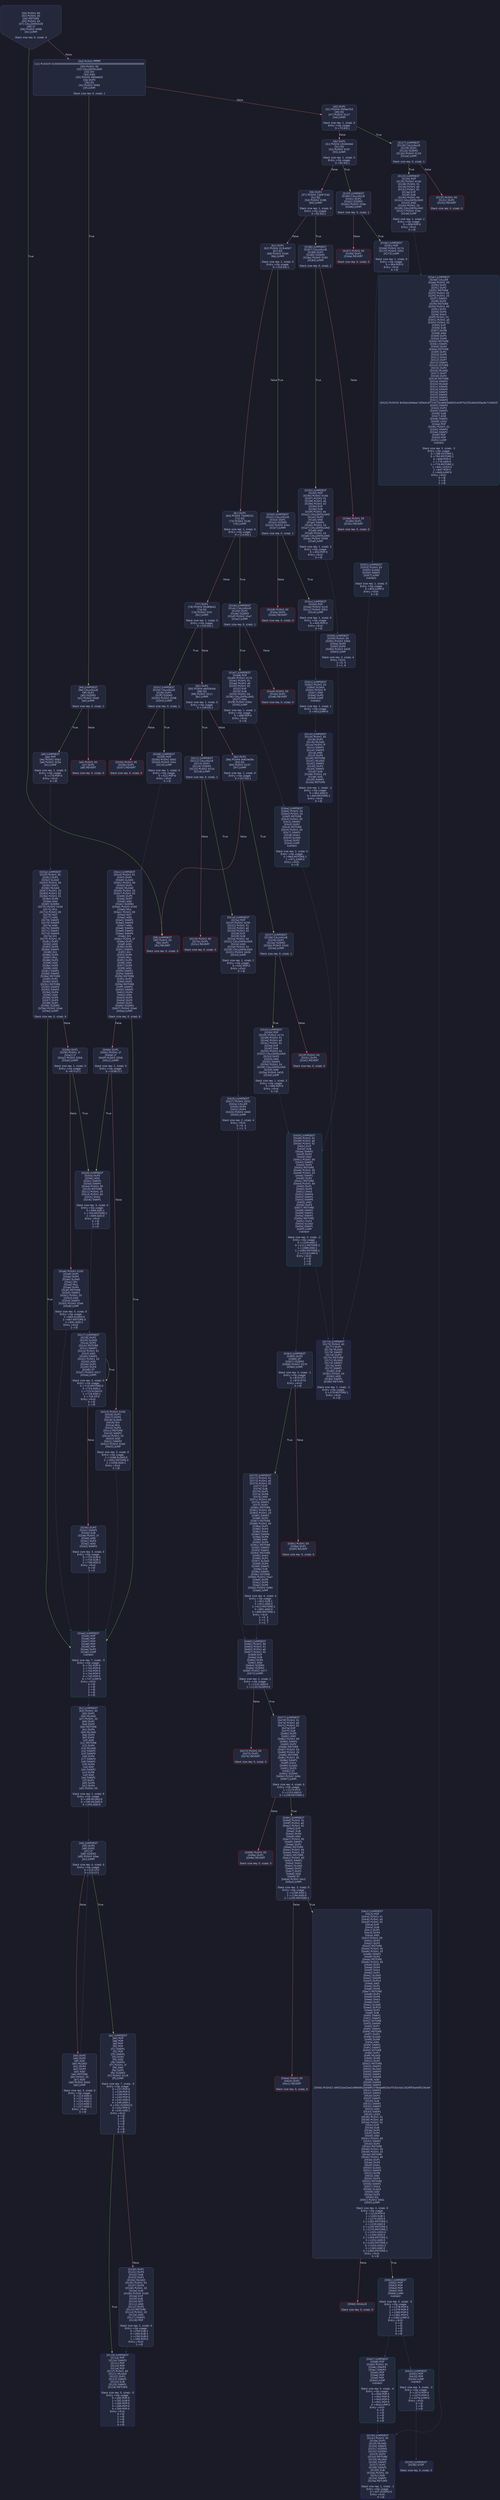 digraph G {
    node [shape=box, style="filled, rounded", color="#565f89", fontcolor="#c0caf5", fontname="Helvetica", fillcolor="#24283b"];
    edge [color="#414868", fontcolor="#c0caf5", fontname="Helvetica"];
    bgcolor="#1a1b26";
    0 [ label = "[00] PUSH1 80
[02] PUSH1 40
[04] MSTORE
[05] PUSH1 04
[07] CALLDATASIZE
[08] LT
[09] PUSH2 0098
[0c] JUMPI

Stack size req: 0, sizeΔ: 0
" shape = invhouse]
    1 [ label = "[0d] PUSH4 ffffffff
[12] PUSH29 0100000000000000000000000000000000000000000000000000000000
[30] PUSH1 00
[32] CALLDATALOAD
[33] DIV
[34] AND
[35] PUSH4 06fdde03
[3a] DUP2
[3b] EQ
[3c] PUSH2 009d
[3f] JUMPI

Stack size req: 0, sizeΔ: 1
"]
    2 [ label = "[40] DUP1
[41] PUSH4 095ea7b3
[46] EQ
[47] PUSH2 0127
[4a] JUMPI

Stack size req: 1, sizeΔ: 0
Entry->Op usage:
	0->70:EQ:1
"]
    3 [ label = "[4b] DUP1
[4c] PUSH4 18160ddd
[51] EQ
[52] PUSH2 015f
[55] JUMPI

Stack size req: 1, sizeΔ: 0
Entry->Op usage:
	0->81:EQ:1
"]
    4 [ label = "[56] DUP1
[57] PUSH4 23b872dd
[5c] EQ
[5d] PUSH2 0186
[60] JUMPI

Stack size req: 1, sizeΔ: 0
Entry->Op usage:
	0->92:EQ:1
"]
    5 [ label = "[61] DUP1
[62] PUSH4 313ce567
[67] EQ
[68] PUSH2 01b0
[6b] JUMPI

Stack size req: 1, sizeΔ: 0
Entry->Op usage:
	0->103:EQ:1
"]
    6 [ label = "[6c] DUP1
[6d] PUSH4 70a08231
[72] EQ
[73] PUSH2 01db
[76] JUMPI

Stack size req: 1, sizeΔ: 0
Entry->Op usage:
	0->114:EQ:1
"]
    7 [ label = "[77] DUP1
[78] PUSH4 95d89b41
[7d] EQ
[7e] PUSH2 01fc
[81] JUMPI

Stack size req: 1, sizeΔ: 0
Entry->Op usage:
	0->125:EQ:1
"]
    8 [ label = "[82] DUP1
[83] PUSH4 a9059cbb
[88] EQ
[89] PUSH2 0211
[8c] JUMPI

Stack size req: 1, sizeΔ: 0
Entry->Op usage:
	0->136:EQ:1
"]
    9 [ label = "[8d] DUP1
[8e] PUSH4 dd62ed3e
[93] EQ
[94] PUSH2 0237
[97] JUMPI

Stack size req: 1, sizeΔ: 0
Entry->Op usage:
	0->147:EQ:1
"]
    10 [ label = "[98] JUMPDEST
[99] PUSH1 00
[9b] DUP1
[9c] REVERT

Stack size req: 0, sizeΔ: 0
" color = "red"]
    11 [ label = "[9d] JUMPDEST
[9e] CALLVALUE
[9f] DUP1
[a0] ISZERO
[a1] PUSH2 00a9
[a4] JUMPI

Stack size req: 0, sizeΔ: 1
"]
    12 [ label = "[a5] PUSH1 00
[a7] DUP1
[a8] REVERT

Stack size req: 0, sizeΔ: 0
" color = "red"]
    13 [ label = "[a9] JUMPDEST
[aa] POP
[ab] PUSH2 00b2
[ae] PUSH2 025e
[b1] JUMP

Stack size req: 1, sizeΔ: 0
Entry->Op usage:
	0->170:POP:0
Entry->Exit:
	0->😵
"]
    14 [ label = "[b2] JUMPDEST
[b3] PUSH1 40
[b5] DUP1
[b6] MLOAD
[b7] PUSH1 20
[b9] DUP1
[ba] DUP3
[bb] MSTORE
[bc] DUP4
[bd] MLOAD
[be] DUP2
[bf] DUP4
[c0] ADD
[c1] MSTORE
[c2] DUP4
[c3] MLOAD
[c4] SWAP2
[c5] SWAP3
[c6] DUP4
[c7] SWAP3
[c8] SWAP1
[c9] DUP4
[ca] ADD
[cb] SWAP2
[cc] DUP6
[cd] ADD
[ce] SWAP1
[cf] DUP1
[d0] DUP4
[d1] DUP4
[d2] PUSH1 00

Stack size req: 1, sizeΔ: 9
Entry->Op usage:
	0->189:MLOAD:0
	0->195:MLOAD:0
	0->205:ADD:0
"]
    15 [ label = "[d4] JUMPDEST
[d5] DUP4
[d6] DUP2
[d7] LT
[d8] ISZERO
[d9] PUSH2 00ec
[dc] JUMPI

Stack size req: 4, sizeΔ: 0
Entry->Op usage:
	0->215:LT:0
	3->215:LT:1
"]
    16 [ label = "[dd] DUP2
[de] DUP2
[df] ADD
[e0] MLOAD
[e1] DUP4
[e2] DUP3
[e3] ADD
[e4] MSTORE
[e5] PUSH1 20
[e7] ADD
[e8] PUSH2 00d4
[eb] JUMP

Stack size req: 3, sizeΔ: 0
Entry->Op usage:
	0->223:ADD:0
	0->227:ADD:0
	0->231:ADD:1
	1->223:ADD:1
	2->227:ADD:1
Entry->Exit:
	0->😵
"]
    17 [ label = "[ec] JUMPDEST
[ed] POP
[ee] POP
[ef] POP
[f0] POP
[f1] SWAP1
[f2] POP
[f3] SWAP1
[f4] DUP2
[f5] ADD
[f6] SWAP1
[f7] PUSH1 1f
[f9] AND
[fa] DUP1
[fb] ISZERO
[fc] PUSH2 0119
[ff] JUMPI

Stack size req: 7, sizeΔ: -5
Entry->Op usage:
	0->237:POP:0
	1->238:POP:0
	2->239:POP:0
	3->240:POP:0
	4->245:ADD:0
	4->249:AND:1
	4->251:ISZERO:0
	5->242:POP:0
	6->245:ADD:1
Entry->Exit:
	0->😵
	1->😵
	2->😵
	3->😵
	4->0
	5->😵
	6->😵
"]
    18 [ label = "[0100] DUP1
[0101] DUP3
[0102] SUB
[0103] DUP1
[0104] MLOAD
[0105] PUSH1 01
[0107] DUP4
[0108] PUSH1 20
[010a] SUB
[010b] PUSH2 0100
[010e] EXP
[010f] SUB
[0110] NOT
[0111] AND
[0112] DUP2
[0113] MSTORE
[0114] PUSH1 20
[0116] ADD
[0117] SWAP2
[0118] POP

Stack size req: 2, sizeΔ: 0
Entry->Op usage:
	0->258:SUB:1
	0->266:SUB:1
	1->258:SUB:0
	1->280:POP:0
Entry->Exit:
	1->😵
"]
    19 [ label = "[0119] JUMPDEST
[011a] POP
[011b] SWAP3
[011c] POP
[011d] POP
[011e] POP
[011f] PUSH1 40
[0121] MLOAD
[0122] DUP1
[0123] SWAP2
[0124] SUB
[0125] SWAP1
[0126] RETURN

Stack size req: 5, sizeΔ: -5
Entry->Op usage:
	0->282:POP:0
	1->292:SUB:0
	2->285:POP:0
	3->286:POP:0
	4->284:POP:0
Entry->Exit:
	0->😵
	1->😵
	2->😵
	3->😵
	4->😵
" color = "darkblue"]
    20 [ label = "[0127] JUMPDEST
[0128] CALLVALUE
[0129] DUP1
[012a] ISZERO
[012b] PUSH2 0133
[012e] JUMPI

Stack size req: 0, sizeΔ: 1
"]
    21 [ label = "[012f] PUSH1 00
[0131] DUP1
[0132] REVERT

Stack size req: 0, sizeΔ: 0
" color = "red"]
    22 [ label = "[0133] JUMPDEST
[0134] POP
[0135] PUSH2 014b
[0138] PUSH1 01
[013a] PUSH1 a0
[013c] PUSH1 02
[013e] EXP
[013f] SUB
[0140] PUSH1 04
[0142] CALLDATALOAD
[0143] AND
[0144] PUSH1 24
[0146] CALLDATALOAD
[0147] PUSH2 02ec
[014a] JUMP

Stack size req: 1, sizeΔ: 2
Entry->Op usage:
	0->308:POP:0
Entry->Exit:
	0->😵
"]
    23 [ label = "[014b] JUMPDEST
[014c] PUSH1 40
[014e] DUP1
[014f] MLOAD
[0150] SWAP2
[0151] ISZERO
[0152] ISZERO
[0153] DUP3
[0154] MSTORE
[0155] MLOAD
[0156] SWAP1
[0157] DUP2
[0158] SWAP1
[0159] SUB
[015a] PUSH1 20
[015c] ADD
[015d] SWAP1
[015e] RETURN

Stack size req: 1, sizeΔ: -1
Entry->Op usage:
	0->337:ISZERO:0
Entry->Exit:
	0->😵
" color = "darkblue"]
    24 [ label = "[015f] JUMPDEST
[0160] CALLVALUE
[0161] DUP1
[0162] ISZERO
[0163] PUSH2 016b
[0166] JUMPI

Stack size req: 0, sizeΔ: 1
"]
    25 [ label = "[0167] PUSH1 00
[0169] DUP1
[016a] REVERT

Stack size req: 0, sizeΔ: 0
" color = "red"]
    26 [ label = "[016b] JUMPDEST
[016c] POP
[016d] PUSH2 0174
[0170] PUSH2 0352
[0173] JUMP

Stack size req: 1, sizeΔ: 0
Entry->Op usage:
	0->364:POP:0
Entry->Exit:
	0->😵
"]
    27 [ label = "[0174] JUMPDEST
[0175] PUSH1 40
[0177] DUP1
[0178] MLOAD
[0179] SWAP2
[017a] DUP3
[017b] MSTORE
[017c] MLOAD
[017d] SWAP1
[017e] DUP2
[017f] SWAP1
[0180] SUB
[0181] PUSH1 20
[0183] ADD
[0184] SWAP1
[0185] RETURN

Stack size req: 1, sizeΔ: -1
Entry->Op usage:
	0->379:MSTORE:1
Entry->Exit:
	0->😵
" color = "darkblue"]
    28 [ label = "[0186] JUMPDEST
[0187] CALLVALUE
[0188] DUP1
[0189] ISZERO
[018a] PUSH2 0192
[018d] JUMPI

Stack size req: 0, sizeΔ: 1
"]
    29 [ label = "[018e] PUSH1 00
[0190] DUP1
[0191] REVERT

Stack size req: 0, sizeΔ: 0
" color = "red"]
    30 [ label = "[0192] JUMPDEST
[0193] POP
[0194] PUSH2 014b
[0197] PUSH1 01
[0199] PUSH1 a0
[019b] PUSH1 02
[019d] EXP
[019e] SUB
[019f] PUSH1 04
[01a1] CALLDATALOAD
[01a2] DUP2
[01a3] AND
[01a4] SWAP1
[01a5] PUSH1 24
[01a7] CALLDATALOAD
[01a8] AND
[01a9] PUSH1 44
[01ab] CALLDATALOAD
[01ac] PUSH2 0358
[01af] JUMP

Stack size req: 1, sizeΔ: 3
Entry->Op usage:
	0->403:POP:0
Entry->Exit:
	0->😵
"]
    31 [ label = "[01b0] JUMPDEST
[01b1] CALLVALUE
[01b2] DUP1
[01b3] ISZERO
[01b4] PUSH2 01bc
[01b7] JUMPI

Stack size req: 0, sizeΔ: 1
"]
    32 [ label = "[01b8] PUSH1 00
[01ba] DUP1
[01bb] REVERT

Stack size req: 0, sizeΔ: 0
" color = "red"]
    33 [ label = "[01bc] JUMPDEST
[01bd] POP
[01be] PUSH2 01c5
[01c1] PUSH2 03b1
[01c4] JUMP

Stack size req: 1, sizeΔ: 0
Entry->Op usage:
	0->445:POP:0
Entry->Exit:
	0->😵
"]
    34 [ label = "[01c5] JUMPDEST
[01c6] PUSH1 40
[01c8] DUP1
[01c9] MLOAD
[01ca] PUSH1 ff
[01cc] SWAP1
[01cd] SWAP3
[01ce] AND
[01cf] DUP3
[01d0] MSTORE
[01d1] MLOAD
[01d2] SWAP1
[01d3] DUP2
[01d4] SWAP1
[01d5] SUB
[01d6] PUSH1 20
[01d8] ADD
[01d9] SWAP1
[01da] RETURN

Stack size req: 1, sizeΔ: -1
Entry->Op usage:
	0->462:AND:0
	0->464:MSTORE:1
Entry->Exit:
	0->😵
" color = "darkblue"]
    35 [ label = "[01db] JUMPDEST
[01dc] CALLVALUE
[01dd] DUP1
[01de] ISZERO
[01df] PUSH2 01e7
[01e2] JUMPI

Stack size req: 0, sizeΔ: 1
"]
    36 [ label = "[01e3] PUSH1 00
[01e5] DUP1
[01e6] REVERT

Stack size req: 0, sizeΔ: 0
" color = "red"]
    37 [ label = "[01e7] JUMPDEST
[01e8] POP
[01e9] PUSH2 0174
[01ec] PUSH1 01
[01ee] PUSH1 a0
[01f0] PUSH1 02
[01f2] EXP
[01f3] SUB
[01f4] PUSH1 04
[01f6] CALLDATALOAD
[01f7] AND
[01f8] PUSH2 03ba
[01fb] JUMP

Stack size req: 1, sizeΔ: 1
Entry->Op usage:
	0->488:POP:0
Entry->Exit:
	0->😵
"]
    38 [ label = "[01fc] JUMPDEST
[01fd] CALLVALUE
[01fe] DUP1
[01ff] ISZERO
[0200] PUSH2 0208
[0203] JUMPI

Stack size req: 0, sizeΔ: 1
"]
    39 [ label = "[0204] PUSH1 00
[0206] DUP1
[0207] REVERT

Stack size req: 0, sizeΔ: 0
" color = "red"]
    40 [ label = "[0208] JUMPDEST
[0209] POP
[020a] PUSH2 00b2
[020d] PUSH2 03cc
[0210] JUMP

Stack size req: 1, sizeΔ: 0
Entry->Op usage:
	0->521:POP:0
Entry->Exit:
	0->😵
"]
    41 [ label = "[0211] JUMPDEST
[0212] CALLVALUE
[0213] DUP1
[0214] ISZERO
[0215] PUSH2 021d
[0218] JUMPI

Stack size req: 0, sizeΔ: 1
"]
    42 [ label = "[0219] PUSH1 00
[021b] DUP1
[021c] REVERT

Stack size req: 0, sizeΔ: 0
" color = "red"]
    43 [ label = "[021d] JUMPDEST
[021e] POP
[021f] PUSH2 0235
[0222] PUSH1 01
[0224] PUSH1 a0
[0226] PUSH1 02
[0228] EXP
[0229] SUB
[022a] PUSH1 04
[022c] CALLDATALOAD
[022d] AND
[022e] PUSH1 24
[0230] CALLDATALOAD
[0231] PUSH2 0426
[0234] JUMP

Stack size req: 1, sizeΔ: 2
Entry->Op usage:
	0->542:POP:0
Entry->Exit:
	0->😵
"]
    44 [ label = "[0235] JUMPDEST
[0236] STOP

Stack size req: 0, sizeΔ: 0
" color = "darkblue"]
    45 [ label = "[0237] JUMPDEST
[0238] CALLVALUE
[0239] DUP1
[023a] ISZERO
[023b] PUSH2 0243
[023e] JUMPI

Stack size req: 0, sizeΔ: 1
"]
    46 [ label = "[023f] PUSH1 00
[0241] DUP1
[0242] REVERT

Stack size req: 0, sizeΔ: 0
" color = "red"]
    47 [ label = "[0243] JUMPDEST
[0244] POP
[0245] PUSH2 0174
[0248] PUSH1 01
[024a] PUSH1 a0
[024c] PUSH1 02
[024e] EXP
[024f] SUB
[0250] PUSH1 04
[0252] CALLDATALOAD
[0253] DUP2
[0254] AND
[0255] SWAP1
[0256] PUSH1 24
[0258] CALLDATALOAD
[0259] AND
[025a] PUSH2 0435
[025d] JUMP

Stack size req: 1, sizeΔ: 2
Entry->Op usage:
	0->580:POP:0
Entry->Exit:
	0->😵
"]
    48 [ label = "[025e] JUMPDEST
[025f] PUSH1 00
[0261] DUP1
[0262] SLOAD
[0263] PUSH1 40
[0265] DUP1
[0266] MLOAD
[0267] PUSH1 20
[0269] PUSH1 02
[026b] PUSH1 01
[026d] DUP6
[026e] AND
[026f] ISZERO
[0270] PUSH2 0100
[0273] MUL
[0274] PUSH1 00
[0276] NOT
[0277] ADD
[0278] SWAP1
[0279] SWAP5
[027a] AND
[027b] SWAP4
[027c] SWAP1
[027d] SWAP4
[027e] DIV
[027f] PUSH1 1f
[0281] DUP2
[0282] ADD
[0283] DUP5
[0284] SWAP1
[0285] DIV
[0286] DUP5
[0287] MUL
[0288] DUP3
[0289] ADD
[028a] DUP5
[028b] ADD
[028c] SWAP1
[028d] SWAP3
[028e] MSTORE
[028f] DUP2
[0290] DUP2
[0291] MSTORE
[0292] SWAP3
[0293] SWAP2
[0294] DUP4
[0295] ADD
[0296] DUP3
[0297] DUP3
[0298] DUP1
[0299] ISZERO
[029a] PUSH2 02e4
[029d] JUMPI

Stack size req: 0, sizeΔ: 6
"]
    49 [ label = "[029e] DUP1
[029f] PUSH1 1f
[02a1] LT
[02a2] PUSH2 02b9
[02a5] JUMPI

Stack size req: 1, sizeΔ: 0
Entry->Op usage:
	0->673:LT:1
"]
    50 [ label = "[02a6] PUSH2 0100
[02a9] DUP1
[02aa] DUP4
[02ab] SLOAD
[02ac] DIV
[02ad] MUL
[02ae] DUP4
[02af] MSTORE
[02b0] SWAP2
[02b1] PUSH1 20
[02b3] ADD
[02b4] SWAP2
[02b5] PUSH2 02e4
[02b8] JUMP

Stack size req: 3, sizeΔ: 0
Entry->Op usage:
	1->683:SLOAD:0
	2->687:MSTORE:0
	2->691:ADD:1
Entry->Exit:
	2->😵
"]
    51 [ label = "[02b9] JUMPDEST
[02ba] DUP3
[02bb] ADD
[02bc] SWAP2
[02bd] SWAP1
[02be] PUSH1 00
[02c0] MSTORE
[02c1] PUSH1 20
[02c3] PUSH1 00
[02c5] SHA3
[02c6] SWAP1

Stack size req: 3, sizeΔ: 0
Entry->Op usage:
	0->699:ADD:1
	1->704:MSTORE:1
	2->699:ADD:0
Entry->Exit:
	0->😵
	1->😵
	2->0
"]
    52 [ label = "[02c7] JUMPDEST
[02c8] DUP2
[02c9] SLOAD
[02ca] DUP2
[02cb] MSTORE
[02cc] SWAP1
[02cd] PUSH1 01
[02cf] ADD
[02d0] SWAP1
[02d1] PUSH1 20
[02d3] ADD
[02d4] DUP1
[02d5] DUP4
[02d6] GT
[02d7] PUSH2 02c7
[02da] JUMPI

Stack size req: 3, sizeΔ: 0
Entry->Op usage:
	0->715:MSTORE:0
	0->723:ADD:1
	1->713:SLOAD:0
	1->719:ADD:1
	2->726:GT:0
Entry->Exit:
	0->😵
	1->😵
"]
    53 [ label = "[02db] DUP3
[02dc] SWAP1
[02dd] SUB
[02de] PUSH1 1f
[02e0] AND
[02e1] DUP3
[02e2] ADD
[02e3] SWAP2

Stack size req: 3, sizeΔ: 0
Entry->Op usage:
	0->733:SUB:0
	2->733:SUB:1
	2->738:ADD:0
Entry->Exit:
	0->😵
	2->0
"]
    54 [ label = "[02e4] JUMPDEST
[02e5] POP
[02e6] POP
[02e7] POP
[02e8] POP
[02e9] POP
[02ea] DUP2
[02eb] JUMP
Indirect!

Stack size req: 7, sizeΔ: -5
Entry->Op usage:
	0->741:POP:0
	1->742:POP:0
	2->743:POP:0
	3->744:POP:0
	4->745:POP:0
	6->747:JUMP:0
Entry->Exit:
	0->😵
	1->😵
	2->😵
	3->😵
	4->😵
" color = "teal"]
    55 [ label = "[02ec] JUMPDEST
[02ed] CALLER
[02ee] PUSH1 00
[02f0] DUP2
[02f1] DUP2
[02f2] MSTORE
[02f3] PUSH1 05
[02f5] PUSH1 20
[02f7] SWAP1
[02f8] DUP2
[02f9] MSTORE
[02fa] PUSH1 40
[02fc] DUP1
[02fd] DUP4
[02fe] SHA3
[02ff] PUSH1 01
[0301] PUSH1 a0
[0303] PUSH1 02
[0305] EXP
[0306] SUB
[0307] DUP8
[0308] AND
[0309] DUP1
[030a] DUP6
[030b] MSTORE
[030c] SWAP1
[030d] DUP4
[030e] MSTORE
[030f] DUP2
[0310] DUP5
[0311] SHA3
[0312] DUP7
[0313] SWAP1
[0314] SSTORE
[0315] DUP2
[0316] MLOAD
[0317] DUP7
[0318] DUP2
[0319] MSTORE
[031a] SWAP2
[031b] MLOAD
[031c] SWAP4
[031d] SWAP5
[031e] SWAP1
[031f] SWAP4
[0320] SWAP1
[0321] SWAP3
[0322] PUSH32 8c5be1e5ebec7d5bd14f71427d1e84f3dd0314c0f7b2291e5b200ac8c7c3b925
[0343] SWAP3
[0344] DUP3
[0345] SWAP1
[0346] SUB
[0347] ADD
[0348] SWAP1
[0349] LOG3
[034a] POP
[034b] PUSH1 01
[034d] SWAP3
[034e] SWAP2
[034f] POP
[0350] POP
[0351] JUMP
Indirect!

Stack size req: 3, sizeΔ: -2
Entry->Op usage:
	0->788:SSTORE:1
	0->793:MSTORE:1
	0->848:POP:0
	1->776:AND:0
	1->779:MSTORE:1
	1->841:LOG3:4
	1->847:POP:0
	2->849:JUMP:0
Entry->Exit:
	0->😵
	1->😵
	2->😵
" color = "teal"]
    56 [ label = "[0352] JUMPDEST
[0353] PUSH1 03
[0355] SLOAD
[0356] SWAP1
[0357] JUMP
Indirect!

Stack size req: 1, sizeΔ: 0
Entry->Op usage:
	0->855:JUMP:0
Entry->Exit:
	0->😵
" color = "teal"]
    57 [ label = "[0358] JUMPDEST
[0359] PUSH1 00
[035b] PUSH2 0364
[035e] DUP5
[035f] DUP5
[0360] PUSH2 0435
[0363] JUMP

Stack size req: 3, sizeΔ: 4
Entry->Exit:
	1->0, 5
	2->1, 6
"]
    58 [ label = "[0364] JUMPDEST
[0365] DUP3
[0366] GT
[0367] ISZERO
[0368] PUSH2 0370
[036b] JUMPI

Stack size req: 3, sizeΔ: -1
Entry->Op usage:
	0->870:GT:1
	2->870:GT:0
Entry->Exit:
	0->😵
"]
    59 [ label = "[036c] PUSH1 00
[036e] DUP1
[036f] REVERT

Stack size req: 0, sizeΔ: 0
" color = "red"]
    60 [ label = "[0370] JUMPDEST
[0371] PUSH1 01
[0373] PUSH1 a0
[0375] PUSH1 02
[0377] EXP
[0378] SUB
[0379] DUP1
[037a] DUP6
[037b] AND
[037c] PUSH1 00
[037e] SWAP1
[037f] DUP2
[0380] MSTORE
[0381] PUSH1 05
[0383] PUSH1 20
[0385] SWAP1
[0386] DUP2
[0387] MSTORE
[0388] PUSH1 40
[038a] DUP1
[038b] DUP4
[038c] SHA3
[038d] SWAP4
[038e] DUP8
[038f] AND
[0390] DUP4
[0391] MSTORE
[0392] SWAP3
[0393] SWAP1
[0394] MSTORE
[0395] SHA3
[0396] DUP1
[0397] SLOAD
[0398] DUP4
[0399] SWAP1
[039a] SUB
[039b] SWAP1
[039c] SSTORE
[039d] PUSH2 03a7
[03a0] DUP5
[03a1] DUP5
[03a2] DUP5
[03a3] PUSH2 0460
[03a6] JUMP

Stack size req: 4, sizeΔ: 4
Entry->Op usage:
	1->922:SUB:1
	2->911:AND:0
	2->913:MSTORE:1
	3->891:AND:0
	3->896:MSTORE:1
Entry->Exit:
	1->0, 5
	2->1, 6
	3->2, 7
"]
    61 [ label = "[03a7] JUMPDEST
[03a8] POP
[03a9] PUSH1 01
[03ab] SWAP4
[03ac] SWAP3
[03ad] POP
[03ae] POP
[03af] POP
[03b0] JUMP
Indirect!

Stack size req: 5, sizeΔ: -4
Entry->Op usage:
	0->936:POP:0
	1->942:POP:0
	2->943:POP:0
	3->941:POP:0
	4->944:JUMP:0
Entry->Exit:
	0->😵
	1->😵
	2->😵
	3->😵
	4->😵
" color = "teal"]
    62 [ label = "[03b1] JUMPDEST
[03b2] PUSH1 02
[03b4] SLOAD
[03b5] PUSH1 ff
[03b7] AND
[03b8] DUP2
[03b9] JUMP
Indirect!

Stack size req: 1, sizeΔ: 1
Entry->Op usage:
	0->953:JUMP:0
" color = "teal"]
    63 [ label = "[03ba] JUMPDEST
[03bb] PUSH1 04
[03bd] PUSH1 20
[03bf] MSTORE
[03c0] PUSH1 00
[03c2] SWAP1
[03c3] DUP2
[03c4] MSTORE
[03c5] PUSH1 40
[03c7] SWAP1
[03c8] SHA3
[03c9] SLOAD
[03ca] DUP2
[03cb] JUMP
Indirect!

Stack size req: 2, sizeΔ: 0
Entry->Op usage:
	0->964:MSTORE:1
	1->971:JUMP:0
Entry->Exit:
	0->😵
" color = "teal"]
    64 [ label = "[03cc] JUMPDEST
[03cd] PUSH1 01
[03cf] DUP1
[03d0] SLOAD
[03d1] PUSH1 40
[03d3] DUP1
[03d4] MLOAD
[03d5] PUSH1 20
[03d7] PUSH1 02
[03d9] DUP5
[03da] DUP7
[03db] AND
[03dc] ISZERO
[03dd] PUSH2 0100
[03e0] MUL
[03e1] PUSH1 00
[03e3] NOT
[03e4] ADD
[03e5] SWAP1
[03e6] SWAP5
[03e7] AND
[03e8] SWAP4
[03e9] SWAP1
[03ea] SWAP4
[03eb] DIV
[03ec] PUSH1 1f
[03ee] DUP2
[03ef] ADD
[03f0] DUP5
[03f1] SWAP1
[03f2] DIV
[03f3] DUP5
[03f4] MUL
[03f5] DUP3
[03f6] ADD
[03f7] DUP5
[03f8] ADD
[03f9] SWAP1
[03fa] SWAP3
[03fb] MSTORE
[03fc] DUP2
[03fd] DUP2
[03fe] MSTORE
[03ff] SWAP3
[0400] SWAP2
[0401] DUP4
[0402] ADD
[0403] DUP3
[0404] DUP3
[0405] DUP1
[0406] ISZERO
[0407] PUSH2 02e4
[040a] JUMPI

Stack size req: 0, sizeΔ: 6
"]
    65 [ label = "[040b] DUP1
[040c] PUSH1 1f
[040e] LT
[040f] PUSH2 02b9
[0412] JUMPI

Stack size req: 1, sizeΔ: 0
Entry->Op usage:
	0->1038:LT:1
"]
    66 [ label = "[0413] PUSH2 0100
[0416] DUP1
[0417] DUP4
[0418] SLOAD
[0419] DIV
[041a] MUL
[041b] DUP4
[041c] MSTORE
[041d] SWAP2
[041e] PUSH1 20
[0420] ADD
[0421] SWAP2
[0422] PUSH2 02e4
[0425] JUMP

Stack size req: 3, sizeΔ: 0
Entry->Op usage:
	1->1048:SLOAD:0
	2->1052:MSTORE:0
	2->1056:ADD:1
Entry->Exit:
	2->😵
"]
    67 [ label = "[0426] JUMPDEST
[0427] PUSH2 0431
[042a] CALLER
[042b] DUP4
[042c] DUP4
[042d] PUSH2 0460
[0430] JUMP

Stack size req: 2, sizeΔ: 4
Entry->Exit:
	0->0, 4
	1->1, 5
"]
    68 [ label = "[0431] JUMPDEST
[0432] POP
[0433] POP
[0434] JUMP
Indirect!

Stack size req: 3, sizeΔ: -3
Entry->Op usage:
	0->1074:POP:0
	1->1075:POP:0
	2->1076:JUMP:0
Entry->Exit:
	0->😵
	1->😵
	2->😵
" color = "teal"]
    69 [ label = "[0435] JUMPDEST
[0436] PUSH1 01
[0438] PUSH1 a0
[043a] PUSH1 02
[043c] EXP
[043d] SUB
[043e] SWAP2
[043f] DUP3
[0440] AND
[0441] PUSH1 00
[0443] SWAP1
[0444] DUP2
[0445] MSTORE
[0446] PUSH1 05
[0448] PUSH1 20
[044a] SWAP1
[044b] DUP2
[044c] MSTORE
[044d] PUSH1 40
[044f] DUP1
[0450] DUP4
[0451] SHA3
[0452] SWAP4
[0453] SWAP1
[0454] SWAP5
[0455] AND
[0456] DUP3
[0457] MSTORE
[0458] SWAP2
[0459] SWAP1
[045a] SWAP2
[045b] MSTORE
[045c] SHA3
[045d] SLOAD
[045e] SWAP1
[045f] JUMP
Indirect!

Stack size req: 3, sizeΔ: -2
Entry->Op usage:
	0->1109:AND:1
	0->1111:MSTORE:1
	1->1088:AND:1
	1->1093:MSTORE:1
	2->1119:JUMP:0
Entry->Exit:
	0->😵
	1->😵
	2->😵
" color = "teal"]
    70 [ label = "[0460] JUMPDEST
[0461] PUSH1 00
[0463] PUSH1 01
[0465] PUSH1 a0
[0467] PUSH1 02
[0469] EXP
[046a] SUB
[046b] DUP4
[046c] AND
[046d] ISZERO
[046e] ISZERO
[046f] PUSH2 0477
[0472] JUMPI

Stack size req: 2, sizeΔ: 1
Entry->Op usage:
	1->1132:AND:0
	1->1133:ISZERO:0
"]
    71 [ label = "[0473] PUSH1 00
[0475] DUP1
[0476] REVERT

Stack size req: 0, sizeΔ: 0
" color = "red"]
    72 [ label = "[0477] JUMPDEST
[0478] PUSH1 01
[047a] PUSH1 a0
[047c] PUSH1 02
[047e] EXP
[047f] SUB
[0480] DUP5
[0481] AND
[0482] PUSH1 00
[0484] SWAP1
[0485] DUP2
[0486] MSTORE
[0487] PUSH1 04
[0489] PUSH1 20
[048b] MSTORE
[048c] PUSH1 40
[048e] SWAP1
[048f] SHA3
[0490] SLOAD
[0491] DUP3
[0492] GT
[0493] ISZERO
[0494] PUSH2 049c
[0497] JUMPI

Stack size req: 4, sizeΔ: 0
Entry->Op usage:
	1->1170:GT:0
	3->1153:AND:0
	3->1158:MSTORE:1
"]
    73 [ label = "[0498] PUSH1 00
[049a] DUP1
[049b] REVERT

Stack size req: 0, sizeΔ: 0
" color = "red"]
    74 [ label = "[049c] JUMPDEST
[049d] PUSH1 01
[049f] PUSH1 a0
[04a1] PUSH1 02
[04a3] EXP
[04a4] SUB
[04a5] DUP4
[04a6] AND
[04a7] PUSH1 00
[04a9] SWAP1
[04aa] DUP2
[04ab] MSTORE
[04ac] PUSH1 04
[04ae] PUSH1 20
[04b0] MSTORE
[04b1] PUSH1 40
[04b3] SWAP1
[04b4] SHA3
[04b5] SLOAD
[04b6] DUP3
[04b7] DUP2
[04b8] ADD
[04b9] GT
[04ba] PUSH2 04c2
[04bd] JUMPI

Stack size req: 3, sizeΔ: 0
Entry->Op usage:
	1->1208:ADD:1
	2->1190:AND:0
	2->1195:MSTORE:1
"]
    75 [ label = "[04be] PUSH1 00
[04c0] DUP1
[04c1] REVERT

Stack size req: 0, sizeΔ: 0
" color = "red"]
    76 [ label = "[04c2] JUMPDEST
[04c3] POP
[04c4] PUSH1 01
[04c6] PUSH1 a0
[04c8] PUSH1 02
[04ca] EXP
[04cb] SUB
[04cc] DUP1
[04cd] DUP4
[04ce] AND
[04cf] PUSH1 00
[04d1] DUP2
[04d2] DUP2
[04d3] MSTORE
[04d4] PUSH1 04
[04d6] PUSH1 20
[04d8] SWAP1
[04d9] DUP2
[04da] MSTORE
[04db] PUSH1 40
[04dd] DUP1
[04de] DUP4
[04df] SHA3
[04e0] DUP1
[04e1] SLOAD
[04e2] SWAP6
[04e3] DUP10
[04e4] AND
[04e5] DUP1
[04e6] DUP6
[04e7] MSTORE
[04e8] DUP3
[04e9] DUP6
[04ea] SHA3
[04eb] DUP1
[04ec] SLOAD
[04ed] DUP10
[04ee] DUP2
[04ef] SUB
[04f0] SWAP1
[04f1] SWAP2
[04f2] SSTORE
[04f3] SWAP5
[04f4] DUP7
[04f5] SWAP1
[04f6] MSTORE
[04f7] DUP2
[04f8] SLOAD
[04f9] DUP9
[04fa] ADD
[04fb] SWAP1
[04fc] SWAP2
[04fd] SSTORE
[04fe] DUP2
[04ff] MLOAD
[0500] DUP8
[0501] DUP2
[0502] MSTORE
[0503] SWAP2
[0504] MLOAD
[0505] SWAP4
[0506] SWAP1
[0507] SWAP6
[0508] ADD
[0509] SWAP5
[050a] SWAP3
[050b] PUSH32 ddf252ad1be2c89b69c2b068fc378daa952ba7f163c4a11628f55a4df523b3ef
[052c] SWAP3
[052d] SWAP2
[052e] DUP2
[052f] SWAP1
[0530] SUB
[0531] SWAP1
[0532] SWAP2
[0533] ADD
[0534] SWAP1
[0535] LOG3
[0536] PUSH1 01
[0538] PUSH1 a0
[053a] PUSH1 02
[053c] EXP
[053d] SUB
[053e] DUP1
[053f] DUP5
[0540] AND
[0541] PUSH1 00
[0543] SWAP1
[0544] DUP2
[0545] MSTORE
[0546] PUSH1 04
[0548] PUSH1 20
[054a] MSTORE
[054b] PUSH1 40
[054d] DUP1
[054e] DUP3
[054f] SHA3
[0550] SLOAD
[0551] SWAP3
[0552] DUP8
[0553] AND
[0554] DUP3
[0555] MSTORE
[0556] SWAP1
[0557] SHA3
[0558] SLOAD
[0559] ADD
[055a] DUP2
[055b] EQ
[055c] PUSH2 0561
[055f] JUMPI

Stack size req: 4, sizeΔ: 0
Entry->Op usage:
	0->1219:POP:0
	1->1263:SUB:1
	1->1274:ADD:0
	1->1282:MSTORE:1
	2->1230:AND:0
	2->1235:MSTORE:1
	2->1270:MSTORE:1
	2->1333:LOG3:4
	2->1344:AND:0
	2->1349:MSTORE:1
	3->1252:AND:0
	3->1255:MSTORE:1
	3->1333:LOG3:3
	3->1363:AND:0
	3->1365:MSTORE:1
Entry->Exit:
	0->😵
"]
    77 [ label = "[0560] INVALID

Stack size req: 0, sizeΔ: 0
" color = "red"]
    78 [ label = "[0561] JUMPDEST
[0562] POP
[0563] POP
[0564] POP
[0565] POP
[0566] JUMP
Indirect!

Stack size req: 5, sizeΔ: -5
Entry->Op usage:
	0->1378:POP:0
	1->1379:POP:0
	2->1380:POP:0
	3->1381:POP:0
	4->1382:JUMP:0
Entry->Exit:
	0->😵
	1->😵
	2->😵
	3->😵
	4->😵
" color = "teal"]
    0 -> 1 [ label = "False" color = "#f7768e"]
    0 -> 10 [ label = "True" color = "#9ece6a"]
    1 -> 2 [ label = "False" color = "#f7768e"]
    1 -> 11 [ label = "True" color = "#9ece6a"]
    2 -> 3 [ label = "False" color = "#f7768e"]
    2 -> 20 [ label = "True" color = "#9ece6a"]
    3 -> 4 [ label = "False" color = "#f7768e"]
    3 -> 24 [ label = "True" color = "#9ece6a"]
    4 -> 5 [ label = "False" color = "#f7768e"]
    4 -> 28 [ label = "True" color = "#9ece6a"]
    5 -> 6 [ label = "False" color = "#f7768e"]
    5 -> 31 [ label = "True" color = "#9ece6a"]
    6 -> 7 [ label = "False" color = "#f7768e"]
    6 -> 35 [ label = "True" color = "#9ece6a"]
    7 -> 8 [ label = "False" color = "#f7768e"]
    7 -> 38 [ label = "True" color = "#9ece6a"]
    8 -> 9 [ label = "False" color = "#f7768e"]
    8 -> 41 [ label = "True" color = "#9ece6a"]
    9 -> 10 [ label = "False" color = "#f7768e"]
    9 -> 45 [ label = "True" color = "#9ece6a"]
    11 -> 12 [ label = "False" color = "#f7768e"]
    11 -> 13 [ label = "True" color = "#9ece6a"]
    13 -> 48 [ ]
    14 -> 15 [ ]
    15 -> 16 [ label = "False" color = "#f7768e"]
    15 -> 17 [ label = "True" color = "#9ece6a"]
    16 -> 15 [ ]
    17 -> 18 [ label = "False" color = "#f7768e"]
    17 -> 19 [ label = "True" color = "#9ece6a"]
    18 -> 19 [ ]
    20 -> 21 [ label = "False" color = "#f7768e"]
    20 -> 22 [ label = "True" color = "#9ece6a"]
    22 -> 55 [ ]
    24 -> 25 [ label = "False" color = "#f7768e"]
    24 -> 26 [ label = "True" color = "#9ece6a"]
    26 -> 56 [ ]
    28 -> 29 [ label = "False" color = "#f7768e"]
    28 -> 30 [ label = "True" color = "#9ece6a"]
    30 -> 57 [ ]
    31 -> 32 [ label = "False" color = "#f7768e"]
    31 -> 33 [ label = "True" color = "#9ece6a"]
    33 -> 62 [ ]
    35 -> 36 [ label = "False" color = "#f7768e"]
    35 -> 37 [ label = "True" color = "#9ece6a"]
    37 -> 63 [ ]
    38 -> 39 [ label = "False" color = "#f7768e"]
    38 -> 40 [ label = "True" color = "#9ece6a"]
    40 -> 64 [ ]
    41 -> 42 [ label = "False" color = "#f7768e"]
    41 -> 43 [ label = "True" color = "#9ece6a"]
    43 -> 67 [ ]
    45 -> 46 [ label = "False" color = "#f7768e"]
    45 -> 47 [ label = "True" color = "#9ece6a"]
    47 -> 69 [ ]
    48 -> 49 [ label = "False" color = "#f7768e"]
    48 -> 54 [ label = "True" color = "#9ece6a"]
    49 -> 50 [ label = "False" color = "#f7768e"]
    49 -> 51 [ label = "True" color = "#9ece6a"]
    50 -> 54 [ ]
    51 -> 52 [ ]
    52 -> 53 [ label = "False" color = "#f7768e"]
    52 -> 52 [ label = "True" color = "#9ece6a"]
    53 -> 54 [ ]
    57 -> 69 [ ]
    58 -> 59 [ label = "False" color = "#f7768e"]
    58 -> 60 [ label = "True" color = "#9ece6a"]
    60 -> 70 [ ]
    64 -> 65 [ label = "False" color = "#f7768e"]
    64 -> 54 [ label = "True" color = "#9ece6a"]
    65 -> 66 [ label = "False" color = "#f7768e"]
    65 -> 51 [ label = "True" color = "#9ece6a"]
    66 -> 54 [ ]
    67 -> 70 [ ]
    70 -> 71 [ label = "False" color = "#f7768e"]
    70 -> 72 [ label = "True" color = "#9ece6a"]
    72 -> 73 [ label = "False" color = "#f7768e"]
    72 -> 74 [ label = "True" color = "#9ece6a"]
    74 -> 75 [ label = "False" color = "#f7768e"]
    74 -> 76 [ label = "True" color = "#9ece6a"]
    76 -> 77 [ label = "False" color = "#f7768e"]
    76 -> 78 [ label = "True" color = "#9ece6a"]
    54 -> 14 [ ]
    55 -> 23 [ ]
    56 -> 27 [ ]
    69 -> 58 [ ]
    78 -> 61 [ ]
    61 -> 23 [ ]
    62 -> 34 [ ]
    63 -> 27 [ ]
    78 -> 68 [ ]
    68 -> 44 [ ]
    69 -> 27 [ ]

}

